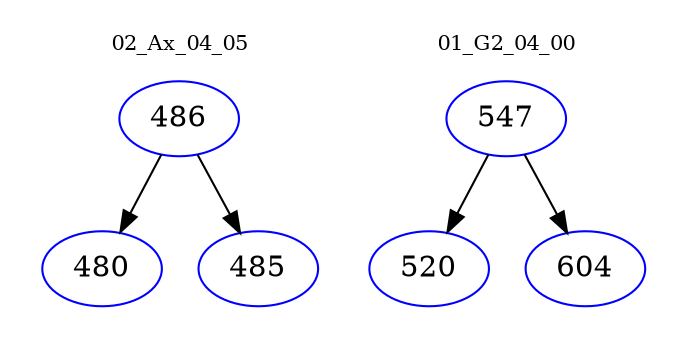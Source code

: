 digraph{
subgraph cluster_0 {
color = white
label = "02_Ax_04_05";
fontsize=10;
T0_486 [label="486", color="blue"]
T0_486 -> T0_480 [color="black"]
T0_480 [label="480", color="blue"]
T0_486 -> T0_485 [color="black"]
T0_485 [label="485", color="blue"]
}
subgraph cluster_1 {
color = white
label = "01_G2_04_00";
fontsize=10;
T1_547 [label="547", color="blue"]
T1_547 -> T1_520 [color="black"]
T1_520 [label="520", color="blue"]
T1_547 -> T1_604 [color="black"]
T1_604 [label="604", color="blue"]
}
}
